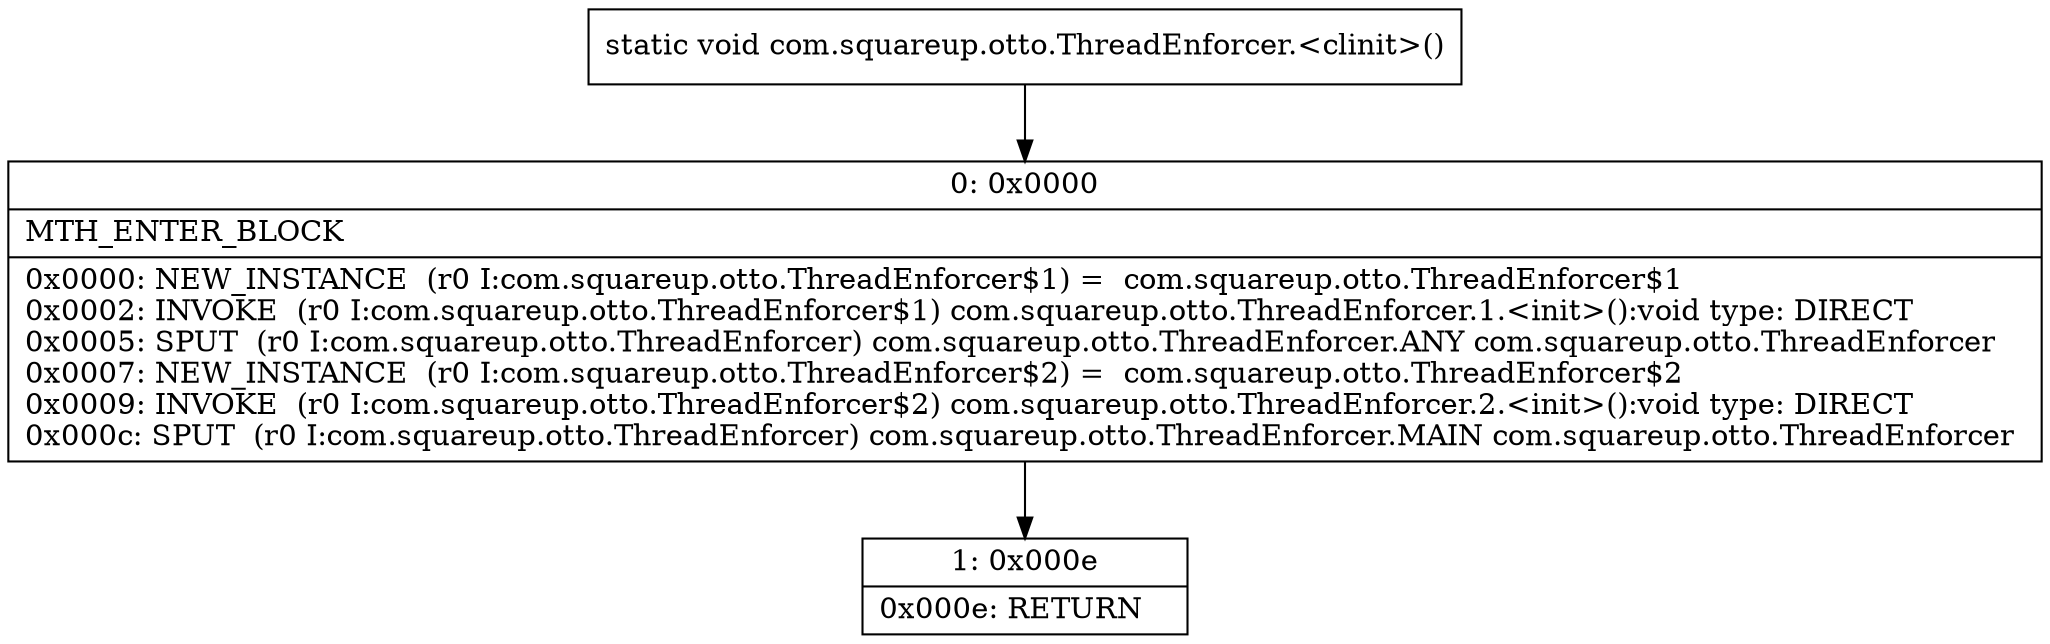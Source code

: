 digraph "CFG forcom.squareup.otto.ThreadEnforcer.\<clinit\>()V" {
Node_0 [shape=record,label="{0\:\ 0x0000|MTH_ENTER_BLOCK\l|0x0000: NEW_INSTANCE  (r0 I:com.squareup.otto.ThreadEnforcer$1) =  com.squareup.otto.ThreadEnforcer$1 \l0x0002: INVOKE  (r0 I:com.squareup.otto.ThreadEnforcer$1) com.squareup.otto.ThreadEnforcer.1.\<init\>():void type: DIRECT \l0x0005: SPUT  (r0 I:com.squareup.otto.ThreadEnforcer) com.squareup.otto.ThreadEnforcer.ANY com.squareup.otto.ThreadEnforcer \l0x0007: NEW_INSTANCE  (r0 I:com.squareup.otto.ThreadEnforcer$2) =  com.squareup.otto.ThreadEnforcer$2 \l0x0009: INVOKE  (r0 I:com.squareup.otto.ThreadEnforcer$2) com.squareup.otto.ThreadEnforcer.2.\<init\>():void type: DIRECT \l0x000c: SPUT  (r0 I:com.squareup.otto.ThreadEnforcer) com.squareup.otto.ThreadEnforcer.MAIN com.squareup.otto.ThreadEnforcer \l}"];
Node_1 [shape=record,label="{1\:\ 0x000e|0x000e: RETURN   \l}"];
MethodNode[shape=record,label="{static void com.squareup.otto.ThreadEnforcer.\<clinit\>() }"];
MethodNode -> Node_0;
Node_0 -> Node_1;
}

